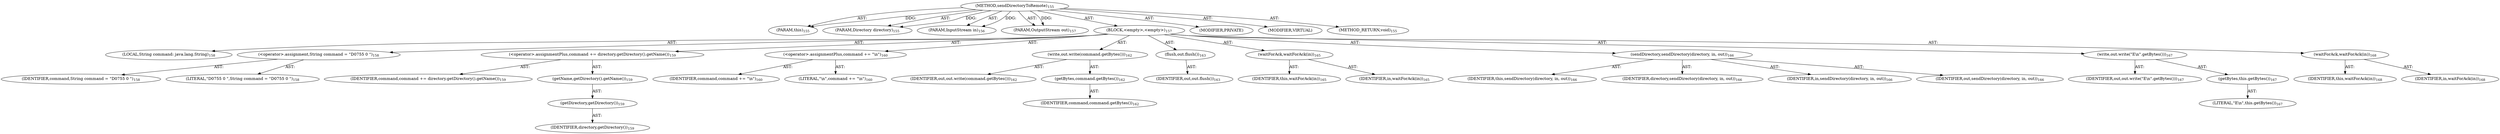 digraph "sendDirectoryToRemote" {  
"111669149702" [label = <(METHOD,sendDirectoryToRemote)<SUB>155</SUB>> ]
"115964116996" [label = <(PARAM,this)<SUB>155</SUB>> ]
"115964117009" [label = <(PARAM,Directory directory)<SUB>155</SUB>> ]
"115964117010" [label = <(PARAM,InputStream in)<SUB>156</SUB>> ]
"115964117011" [label = <(PARAM,OutputStream out)<SUB>157</SUB>> ]
"25769803793" [label = <(BLOCK,&lt;empty&gt;,&lt;empty&gt;)<SUB>157</SUB>> ]
"94489280524" [label = <(LOCAL,String command: java.lang.String)<SUB>158</SUB>> ]
"30064771141" [label = <(&lt;operator&gt;.assignment,String command = &quot;D0755 0 &quot;)<SUB>158</SUB>> ]
"68719476818" [label = <(IDENTIFIER,command,String command = &quot;D0755 0 &quot;)<SUB>158</SUB>> ]
"90194313225" [label = <(LITERAL,&quot;D0755 0 &quot;,String command = &quot;D0755 0 &quot;)<SUB>158</SUB>> ]
"30064771142" [label = <(&lt;operator&gt;.assignmentPlus,command += directory.getDirectory().getName())<SUB>159</SUB>> ]
"68719476819" [label = <(IDENTIFIER,command,command += directory.getDirectory().getName())<SUB>159</SUB>> ]
"30064771143" [label = <(getName,getDirectory().getName())<SUB>159</SUB>> ]
"30064771144" [label = <(getDirectory,getDirectory())<SUB>159</SUB>> ]
"68719476820" [label = <(IDENTIFIER,directory,getDirectory())<SUB>159</SUB>> ]
"30064771145" [label = <(&lt;operator&gt;.assignmentPlus,command += &quot;\n&quot;)<SUB>160</SUB>> ]
"68719476821" [label = <(IDENTIFIER,command,command += &quot;\n&quot;)<SUB>160</SUB>> ]
"90194313226" [label = <(LITERAL,&quot;\n&quot;,command += &quot;\n&quot;)<SUB>160</SUB>> ]
"30064771146" [label = <(write,out.write(command.getBytes()))<SUB>162</SUB>> ]
"68719476822" [label = <(IDENTIFIER,out,out.write(command.getBytes()))<SUB>162</SUB>> ]
"30064771147" [label = <(getBytes,command.getBytes())<SUB>162</SUB>> ]
"68719476823" [label = <(IDENTIFIER,command,command.getBytes())<SUB>162</SUB>> ]
"30064771148" [label = <(flush,out.flush())<SUB>163</SUB>> ]
"68719476824" [label = <(IDENTIFIER,out,out.flush())<SUB>163</SUB>> ]
"30064771149" [label = <(waitForAck,waitForAck(in))<SUB>165</SUB>> ]
"68719476747" [label = <(IDENTIFIER,this,waitForAck(in))<SUB>165</SUB>> ]
"68719476825" [label = <(IDENTIFIER,in,waitForAck(in))<SUB>165</SUB>> ]
"30064771150" [label = <(sendDirectory,sendDirectory(directory, in, out))<SUB>166</SUB>> ]
"68719476748" [label = <(IDENTIFIER,this,sendDirectory(directory, in, out))<SUB>166</SUB>> ]
"68719476826" [label = <(IDENTIFIER,directory,sendDirectory(directory, in, out))<SUB>166</SUB>> ]
"68719476827" [label = <(IDENTIFIER,in,sendDirectory(directory, in, out))<SUB>166</SUB>> ]
"68719476828" [label = <(IDENTIFIER,out,sendDirectory(directory, in, out))<SUB>166</SUB>> ]
"30064771151" [label = <(write,out.write(&quot;E\n&quot;.getBytes()))<SUB>167</SUB>> ]
"68719476829" [label = <(IDENTIFIER,out,out.write(&quot;E\n&quot;.getBytes()))<SUB>167</SUB>> ]
"30064771152" [label = <(getBytes,this.getBytes())<SUB>167</SUB>> ]
"90194313227" [label = <(LITERAL,&quot;E\n&quot;,this.getBytes())<SUB>167</SUB>> ]
"30064771153" [label = <(waitForAck,waitForAck(in))<SUB>168</SUB>> ]
"68719476749" [label = <(IDENTIFIER,this,waitForAck(in))<SUB>168</SUB>> ]
"68719476830" [label = <(IDENTIFIER,in,waitForAck(in))<SUB>168</SUB>> ]
"133143986192" [label = <(MODIFIER,PRIVATE)> ]
"133143986193" [label = <(MODIFIER,VIRTUAL)> ]
"128849018886" [label = <(METHOD_RETURN,void)<SUB>155</SUB>> ]
  "111669149702" -> "115964116996"  [ label = "AST: "] 
  "111669149702" -> "115964117009"  [ label = "AST: "] 
  "111669149702" -> "115964117010"  [ label = "AST: "] 
  "111669149702" -> "115964117011"  [ label = "AST: "] 
  "111669149702" -> "25769803793"  [ label = "AST: "] 
  "111669149702" -> "133143986192"  [ label = "AST: "] 
  "111669149702" -> "133143986193"  [ label = "AST: "] 
  "111669149702" -> "128849018886"  [ label = "AST: "] 
  "25769803793" -> "94489280524"  [ label = "AST: "] 
  "25769803793" -> "30064771141"  [ label = "AST: "] 
  "25769803793" -> "30064771142"  [ label = "AST: "] 
  "25769803793" -> "30064771145"  [ label = "AST: "] 
  "25769803793" -> "30064771146"  [ label = "AST: "] 
  "25769803793" -> "30064771148"  [ label = "AST: "] 
  "25769803793" -> "30064771149"  [ label = "AST: "] 
  "25769803793" -> "30064771150"  [ label = "AST: "] 
  "25769803793" -> "30064771151"  [ label = "AST: "] 
  "25769803793" -> "30064771153"  [ label = "AST: "] 
  "30064771141" -> "68719476818"  [ label = "AST: "] 
  "30064771141" -> "90194313225"  [ label = "AST: "] 
  "30064771142" -> "68719476819"  [ label = "AST: "] 
  "30064771142" -> "30064771143"  [ label = "AST: "] 
  "30064771143" -> "30064771144"  [ label = "AST: "] 
  "30064771144" -> "68719476820"  [ label = "AST: "] 
  "30064771145" -> "68719476821"  [ label = "AST: "] 
  "30064771145" -> "90194313226"  [ label = "AST: "] 
  "30064771146" -> "68719476822"  [ label = "AST: "] 
  "30064771146" -> "30064771147"  [ label = "AST: "] 
  "30064771147" -> "68719476823"  [ label = "AST: "] 
  "30064771148" -> "68719476824"  [ label = "AST: "] 
  "30064771149" -> "68719476747"  [ label = "AST: "] 
  "30064771149" -> "68719476825"  [ label = "AST: "] 
  "30064771150" -> "68719476748"  [ label = "AST: "] 
  "30064771150" -> "68719476826"  [ label = "AST: "] 
  "30064771150" -> "68719476827"  [ label = "AST: "] 
  "30064771150" -> "68719476828"  [ label = "AST: "] 
  "30064771151" -> "68719476829"  [ label = "AST: "] 
  "30064771151" -> "30064771152"  [ label = "AST: "] 
  "30064771152" -> "90194313227"  [ label = "AST: "] 
  "30064771153" -> "68719476749"  [ label = "AST: "] 
  "30064771153" -> "68719476830"  [ label = "AST: "] 
  "111669149702" -> "115964116996"  [ label = "DDG: "] 
  "111669149702" -> "115964117009"  [ label = "DDG: "] 
  "111669149702" -> "115964117010"  [ label = "DDG: "] 
  "111669149702" -> "115964117011"  [ label = "DDG: "] 
}
